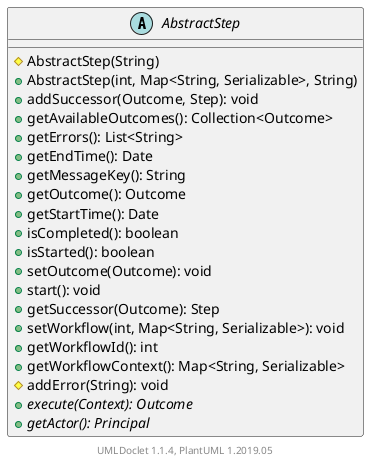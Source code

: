 @startuml

    abstract class AbstractStep [[AbstractStep.html]] {
        #AbstractStep(String)
        +AbstractStep(int, Map<String, Serializable>, String)
        +addSuccessor(Outcome, Step): void
        +getAvailableOutcomes(): Collection<Outcome>
        +getErrors(): List<String>
        +getEndTime(): Date
        +getMessageKey(): String
        +getOutcome(): Outcome
        +getStartTime(): Date
        +isCompleted(): boolean
        +isStarted(): boolean
        +setOutcome(Outcome): void
        +start(): void
        +getSuccessor(Outcome): Step
        +setWorkflow(int, Map<String, Serializable>): void
        +getWorkflowId(): int
        +getWorkflowContext(): Map<String, Serializable>
        #addError(String): void
        {abstract} +execute(Context): Outcome
        {abstract} +getActor(): Principal
    }


    center footer UMLDoclet 1.1.4, PlantUML 1.2019.05
@enduml
